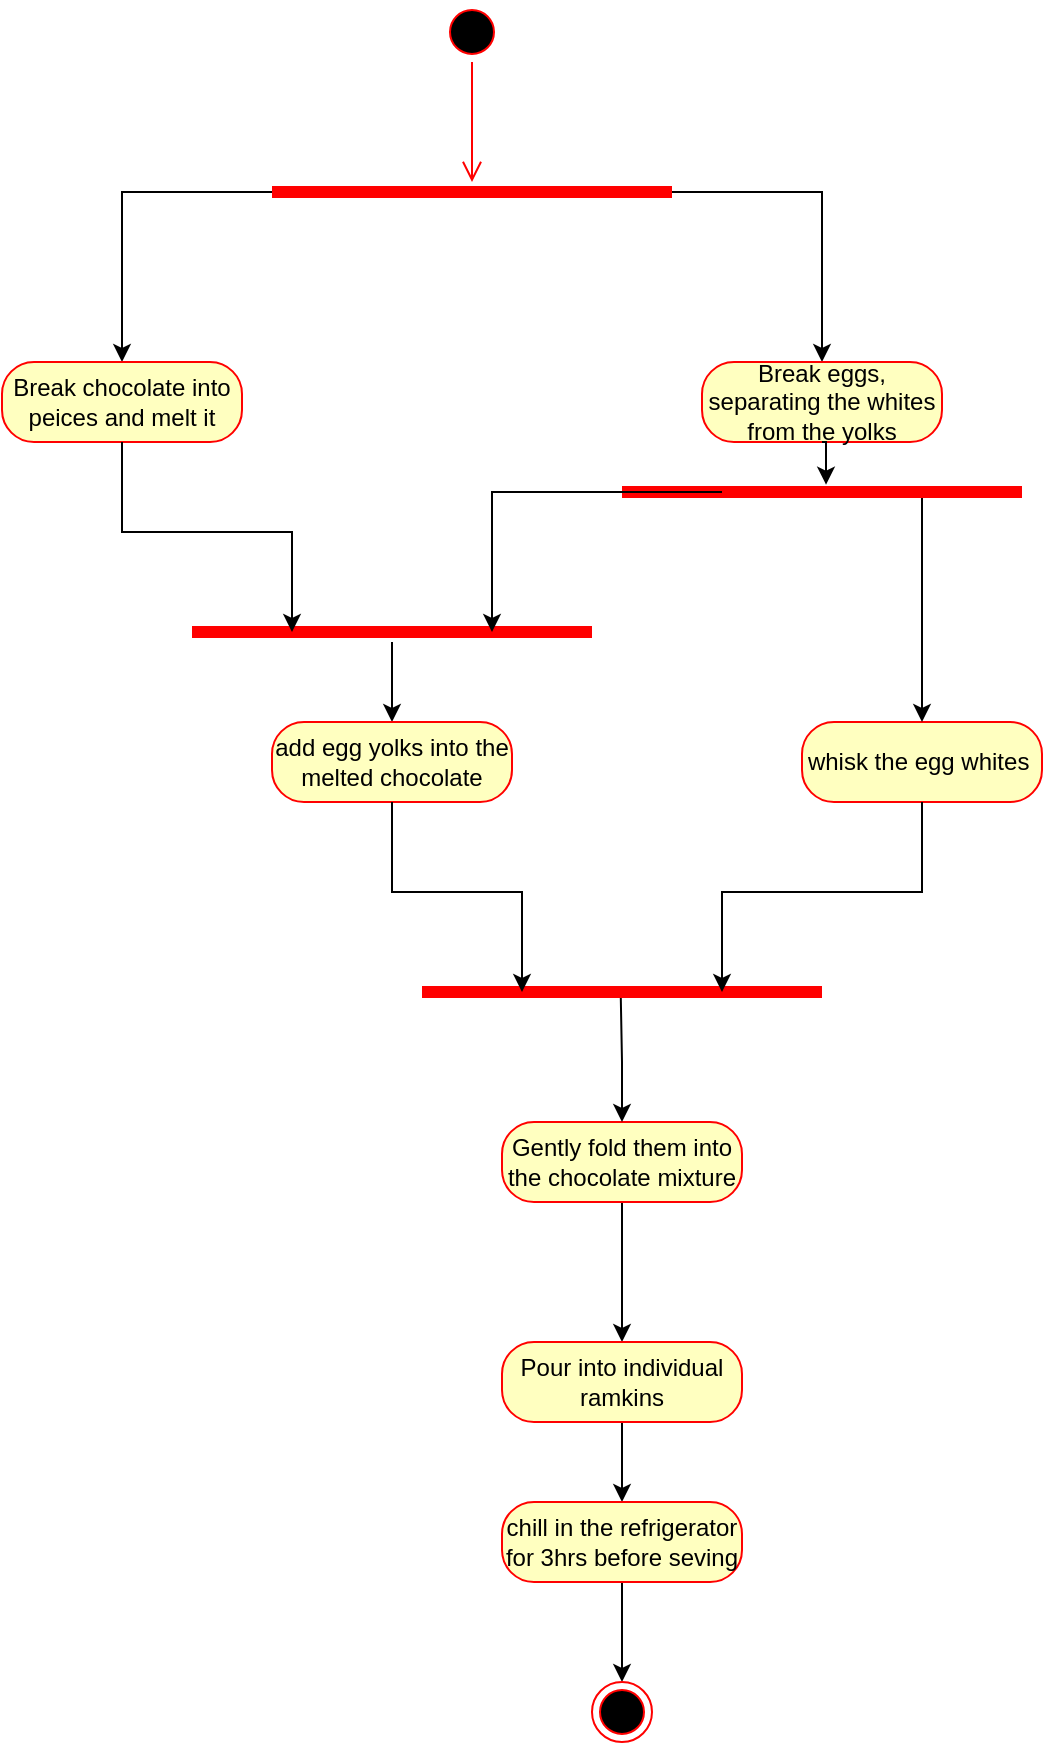 <mxfile version="28.2.7">
  <diagram name="Page-1" id="oaBUIM4vhbg1Pqk0aZbL">
    <mxGraphModel dx="-914" dy="503" grid="1" gridSize="10" guides="1" tooltips="1" connect="1" arrows="1" fold="1" page="1" pageScale="1" pageWidth="850" pageHeight="1100" math="0" shadow="0">
      <root>
        <mxCell id="0" />
        <mxCell id="1" parent="0" />
        <mxCell id="Xqp4FjLrB1k40ZJDOgxD-2" value="" style="ellipse;html=1;shape=startState;fillColor=#000000;strokeColor=#ff0000;" parent="1" vertex="1">
          <mxGeometry x="2060" y="60" width="30" height="30" as="geometry" />
        </mxCell>
        <mxCell id="Xqp4FjLrB1k40ZJDOgxD-3" value="" style="edgeStyle=orthogonalEdgeStyle;html=1;verticalAlign=bottom;endArrow=open;endSize=8;strokeColor=#ff0000;rounded=0;" parent="1" source="Xqp4FjLrB1k40ZJDOgxD-2" edge="1">
          <mxGeometry relative="1" as="geometry">
            <mxPoint x="2075" y="150" as="targetPoint" />
          </mxGeometry>
        </mxCell>
        <mxCell id="Xqp4FjLrB1k40ZJDOgxD-12" style="edgeStyle=orthogonalEdgeStyle;rounded=0;orthogonalLoop=1;jettySize=auto;html=1;exitX=0.25;exitY=0.5;exitDx=0;exitDy=0;exitPerimeter=0;" parent="1" source="Xqp4FjLrB1k40ZJDOgxD-6" target="Xqp4FjLrB1k40ZJDOgxD-8" edge="1">
          <mxGeometry relative="1" as="geometry" />
        </mxCell>
        <mxCell id="Xqp4FjLrB1k40ZJDOgxD-13" style="edgeStyle=orthogonalEdgeStyle;rounded=0;orthogonalLoop=1;jettySize=auto;html=1;exitX=0.75;exitY=0.5;exitDx=0;exitDy=0;exitPerimeter=0;entryX=0.5;entryY=0;entryDx=0;entryDy=0;" parent="1" source="Xqp4FjLrB1k40ZJDOgxD-6" target="Xqp4FjLrB1k40ZJDOgxD-10" edge="1">
          <mxGeometry relative="1" as="geometry" />
        </mxCell>
        <mxCell id="Xqp4FjLrB1k40ZJDOgxD-6" value="" style="shape=line;html=1;strokeWidth=6;strokeColor=#ff0000;" parent="1" vertex="1">
          <mxGeometry x="1975" y="150" width="200" height="10" as="geometry" />
        </mxCell>
        <mxCell id="Xqp4FjLrB1k40ZJDOgxD-8" value="Break chocolate into peices and melt it" style="rounded=1;whiteSpace=wrap;html=1;arcSize=40;fontColor=#000000;fillColor=#ffffc0;strokeColor=#ff0000;" parent="1" vertex="1">
          <mxGeometry x="1840" y="240" width="120" height="40" as="geometry" />
        </mxCell>
        <mxCell id="Xqp4FjLrB1k40ZJDOgxD-10" value="Break eggs, separating the whites from the yolks" style="rounded=1;whiteSpace=wrap;html=1;arcSize=40;fontColor=#000000;fillColor=#ffffc0;strokeColor=#ff0000;" parent="1" vertex="1">
          <mxGeometry x="2190" y="240" width="120" height="40" as="geometry" />
        </mxCell>
        <mxCell id="Xqp4FjLrB1k40ZJDOgxD-21" value="whisk the egg whites&amp;nbsp;" style="rounded=1;whiteSpace=wrap;html=1;arcSize=40;fontColor=#000000;fillColor=#ffffc0;strokeColor=#ff0000;" parent="1" vertex="1">
          <mxGeometry x="2240" y="420" width="120" height="40" as="geometry" />
        </mxCell>
        <mxCell id="Xqp4FjLrB1k40ZJDOgxD-23" value="" style="shape=line;html=1;strokeWidth=6;strokeColor=#ff0000;" parent="1" vertex="1">
          <mxGeometry x="1935" y="370" width="200" height="10" as="geometry" />
        </mxCell>
        <mxCell id="Xqp4FjLrB1k40ZJDOgxD-34" style="edgeStyle=orthogonalEdgeStyle;rounded=0;orthogonalLoop=1;jettySize=auto;html=1;exitX=0.5;exitY=1;exitDx=0;exitDy=0;entryX=0.5;entryY=0;entryDx=0;entryDy=0;" parent="1" source="Xqp4FjLrB1k40ZJDOgxD-31" target="Xqp4FjLrB1k40ZJDOgxD-33" edge="1">
          <mxGeometry relative="1" as="geometry" />
        </mxCell>
        <mxCell id="Xqp4FjLrB1k40ZJDOgxD-31" value="Gently fold them into the chocolate mixture" style="rounded=1;whiteSpace=wrap;html=1;arcSize=40;fontColor=#000000;fillColor=#ffffc0;strokeColor=#ff0000;" parent="1" vertex="1">
          <mxGeometry x="2090" y="620" width="120" height="40" as="geometry" />
        </mxCell>
        <mxCell id="Xqp4FjLrB1k40ZJDOgxD-36" style="edgeStyle=orthogonalEdgeStyle;rounded=0;orthogonalLoop=1;jettySize=auto;html=1;exitX=0.5;exitY=1;exitDx=0;exitDy=0;entryX=0.5;entryY=0;entryDx=0;entryDy=0;" parent="1" source="Xqp4FjLrB1k40ZJDOgxD-33" target="Xqp4FjLrB1k40ZJDOgxD-35" edge="1">
          <mxGeometry relative="1" as="geometry" />
        </mxCell>
        <mxCell id="Xqp4FjLrB1k40ZJDOgxD-33" value="Pour into individual ramkins" style="rounded=1;whiteSpace=wrap;html=1;arcSize=40;fontColor=#000000;fillColor=#ffffc0;strokeColor=#ff0000;" parent="1" vertex="1">
          <mxGeometry x="2090" y="730" width="120" height="40" as="geometry" />
        </mxCell>
        <mxCell id="Xqp4FjLrB1k40ZJDOgxD-38" style="edgeStyle=orthogonalEdgeStyle;rounded=0;orthogonalLoop=1;jettySize=auto;html=1;exitX=0.5;exitY=1;exitDx=0;exitDy=0;entryX=0.5;entryY=0;entryDx=0;entryDy=0;" parent="1" source="Xqp4FjLrB1k40ZJDOgxD-35" target="Xqp4FjLrB1k40ZJDOgxD-37" edge="1">
          <mxGeometry relative="1" as="geometry" />
        </mxCell>
        <mxCell id="Xqp4FjLrB1k40ZJDOgxD-35" value="chill in the refrigerator for 3hrs before seving" style="rounded=1;whiteSpace=wrap;html=1;arcSize=40;fontColor=#000000;fillColor=#ffffc0;strokeColor=#ff0000;" parent="1" vertex="1">
          <mxGeometry x="2090" y="810" width="120" height="40" as="geometry" />
        </mxCell>
        <mxCell id="Xqp4FjLrB1k40ZJDOgxD-37" value="" style="ellipse;html=1;shape=endState;fillColor=#000000;strokeColor=#ff0000;" parent="1" vertex="1">
          <mxGeometry x="2135" y="900" width="30" height="30" as="geometry" />
        </mxCell>
        <mxCell id="pZKxZle1hiaEFWcWvXA8-9" style="edgeStyle=orthogonalEdgeStyle;rounded=0;orthogonalLoop=1;jettySize=auto;html=1;exitX=0.75;exitY=0.5;exitDx=0;exitDy=0;exitPerimeter=0;entryX=0.5;entryY=0;entryDx=0;entryDy=0;" edge="1" parent="1" source="pZKxZle1hiaEFWcWvXA8-1" target="Xqp4FjLrB1k40ZJDOgxD-21">
          <mxGeometry relative="1" as="geometry" />
        </mxCell>
        <mxCell id="pZKxZle1hiaEFWcWvXA8-1" value="" style="shape=line;html=1;strokeWidth=6;strokeColor=#ff0000;" vertex="1" parent="1">
          <mxGeometry x="2150" y="300" width="200" height="10" as="geometry" />
        </mxCell>
        <mxCell id="pZKxZle1hiaEFWcWvXA8-7" style="edgeStyle=orthogonalEdgeStyle;rounded=0;orthogonalLoop=1;jettySize=auto;html=1;exitX=0.5;exitY=0;exitDx=0;exitDy=0;endArrow=none;endFill=0;startArrow=classic;startFill=1;" edge="1" parent="1" source="pZKxZle1hiaEFWcWvXA8-3" target="Xqp4FjLrB1k40ZJDOgxD-23">
          <mxGeometry relative="1" as="geometry" />
        </mxCell>
        <mxCell id="pZKxZle1hiaEFWcWvXA8-3" value="add egg yolks into the melted chocolate" style="rounded=1;whiteSpace=wrap;html=1;arcSize=40;fontColor=#000000;fillColor=#ffffc0;strokeColor=#ff0000;" vertex="1" parent="1">
          <mxGeometry x="1975" y="420" width="120" height="40" as="geometry" />
        </mxCell>
        <mxCell id="pZKxZle1hiaEFWcWvXA8-4" style="edgeStyle=orthogonalEdgeStyle;rounded=0;orthogonalLoop=1;jettySize=auto;html=1;exitX=0.5;exitY=1;exitDx=0;exitDy=0;entryX=0.51;entryY=0.133;entryDx=0;entryDy=0;entryPerimeter=0;" edge="1" parent="1" source="Xqp4FjLrB1k40ZJDOgxD-10" target="pZKxZle1hiaEFWcWvXA8-1">
          <mxGeometry relative="1" as="geometry" />
        </mxCell>
        <mxCell id="pZKxZle1hiaEFWcWvXA8-6" style="edgeStyle=orthogonalEdgeStyle;rounded=0;orthogonalLoop=1;jettySize=auto;html=1;exitX=0.5;exitY=1;exitDx=0;exitDy=0;entryX=0.25;entryY=0.5;entryDx=0;entryDy=0;entryPerimeter=0;" edge="1" parent="1" source="Xqp4FjLrB1k40ZJDOgxD-8" target="Xqp4FjLrB1k40ZJDOgxD-23">
          <mxGeometry relative="1" as="geometry" />
        </mxCell>
        <mxCell id="pZKxZle1hiaEFWcWvXA8-8" style="edgeStyle=orthogonalEdgeStyle;rounded=0;orthogonalLoop=1;jettySize=auto;html=1;exitX=0.25;exitY=0.5;exitDx=0;exitDy=0;exitPerimeter=0;entryX=0.75;entryY=0.5;entryDx=0;entryDy=0;entryPerimeter=0;" edge="1" parent="1" source="pZKxZle1hiaEFWcWvXA8-1" target="Xqp4FjLrB1k40ZJDOgxD-23">
          <mxGeometry relative="1" as="geometry" />
        </mxCell>
        <mxCell id="pZKxZle1hiaEFWcWvXA8-10" value="" style="shape=line;html=1;strokeWidth=6;strokeColor=#ff0000;" vertex="1" parent="1">
          <mxGeometry x="2050" y="550" width="200" height="10" as="geometry" />
        </mxCell>
        <mxCell id="pZKxZle1hiaEFWcWvXA8-12" style="edgeStyle=orthogonalEdgeStyle;rounded=0;orthogonalLoop=1;jettySize=auto;html=1;exitX=0.5;exitY=1;exitDx=0;exitDy=0;entryX=0.75;entryY=0.5;entryDx=0;entryDy=0;entryPerimeter=0;" edge="1" parent="1" source="Xqp4FjLrB1k40ZJDOgxD-21" target="pZKxZle1hiaEFWcWvXA8-10">
          <mxGeometry relative="1" as="geometry" />
        </mxCell>
        <mxCell id="pZKxZle1hiaEFWcWvXA8-13" style="edgeStyle=orthogonalEdgeStyle;rounded=0;orthogonalLoop=1;jettySize=auto;html=1;exitX=0.5;exitY=1;exitDx=0;exitDy=0;entryX=0.25;entryY=0.5;entryDx=0;entryDy=0;entryPerimeter=0;" edge="1" parent="1" source="pZKxZle1hiaEFWcWvXA8-3" target="pZKxZle1hiaEFWcWvXA8-10">
          <mxGeometry relative="1" as="geometry" />
        </mxCell>
        <mxCell id="pZKxZle1hiaEFWcWvXA8-14" style="edgeStyle=orthogonalEdgeStyle;rounded=0;orthogonalLoop=1;jettySize=auto;html=1;exitX=0.5;exitY=0;exitDx=0;exitDy=0;entryX=0.497;entryY=0.8;entryDx=0;entryDy=0;entryPerimeter=0;startArrow=classic;startFill=1;endArrow=none;endFill=0;" edge="1" parent="1" source="Xqp4FjLrB1k40ZJDOgxD-31" target="pZKxZle1hiaEFWcWvXA8-10">
          <mxGeometry relative="1" as="geometry" />
        </mxCell>
      </root>
    </mxGraphModel>
  </diagram>
</mxfile>
